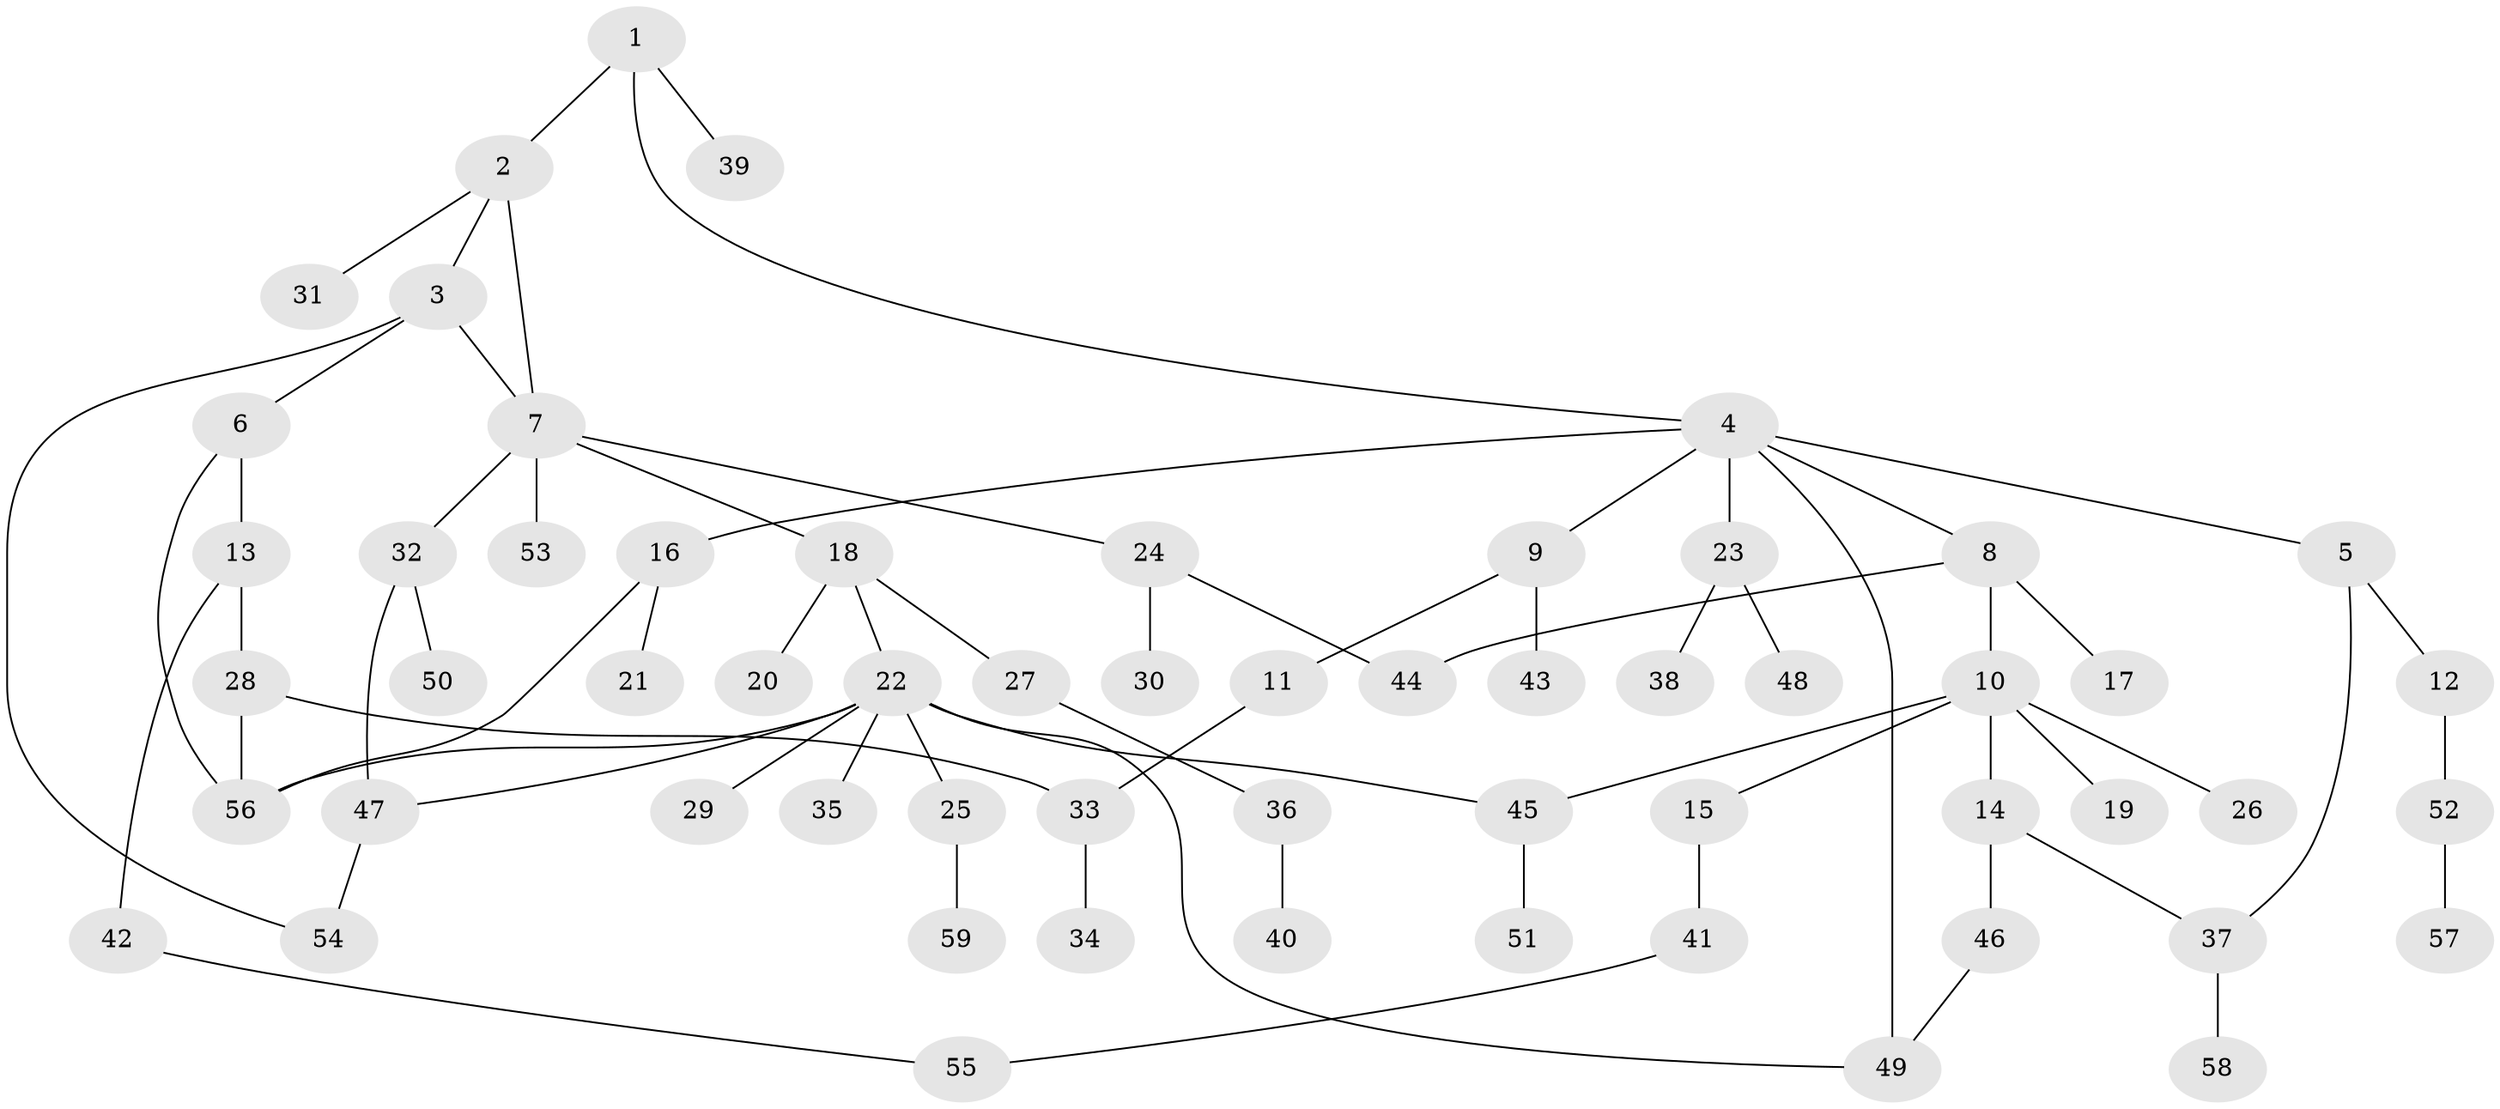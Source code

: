 // Generated by graph-tools (version 1.1) at 2025/34/03/09/25 02:34:03]
// undirected, 59 vertices, 71 edges
graph export_dot {
graph [start="1"]
  node [color=gray90,style=filled];
  1;
  2;
  3;
  4;
  5;
  6;
  7;
  8;
  9;
  10;
  11;
  12;
  13;
  14;
  15;
  16;
  17;
  18;
  19;
  20;
  21;
  22;
  23;
  24;
  25;
  26;
  27;
  28;
  29;
  30;
  31;
  32;
  33;
  34;
  35;
  36;
  37;
  38;
  39;
  40;
  41;
  42;
  43;
  44;
  45;
  46;
  47;
  48;
  49;
  50;
  51;
  52;
  53;
  54;
  55;
  56;
  57;
  58;
  59;
  1 -- 2;
  1 -- 4;
  1 -- 39;
  2 -- 3;
  2 -- 7;
  2 -- 31;
  3 -- 6;
  3 -- 54;
  3 -- 7;
  4 -- 5;
  4 -- 8;
  4 -- 9;
  4 -- 16;
  4 -- 23;
  4 -- 49;
  5 -- 12;
  5 -- 37;
  6 -- 13;
  6 -- 56;
  7 -- 18;
  7 -- 24;
  7 -- 32;
  7 -- 53;
  8 -- 10;
  8 -- 17;
  8 -- 44;
  9 -- 11;
  9 -- 43;
  10 -- 14;
  10 -- 15;
  10 -- 19;
  10 -- 26;
  10 -- 45;
  11 -- 33;
  12 -- 52;
  13 -- 28;
  13 -- 42;
  14 -- 46;
  14 -- 37;
  15 -- 41;
  16 -- 21;
  16 -- 56;
  18 -- 20;
  18 -- 22;
  18 -- 27;
  22 -- 25;
  22 -- 29;
  22 -- 35;
  22 -- 45;
  22 -- 47;
  22 -- 49;
  22 -- 56;
  23 -- 38;
  23 -- 48;
  24 -- 30;
  24 -- 44;
  25 -- 59;
  27 -- 36;
  28 -- 33;
  28 -- 56;
  32 -- 50;
  32 -- 47;
  33 -- 34;
  36 -- 40;
  37 -- 58;
  41 -- 55;
  42 -- 55;
  45 -- 51;
  46 -- 49;
  47 -- 54;
  52 -- 57;
}
